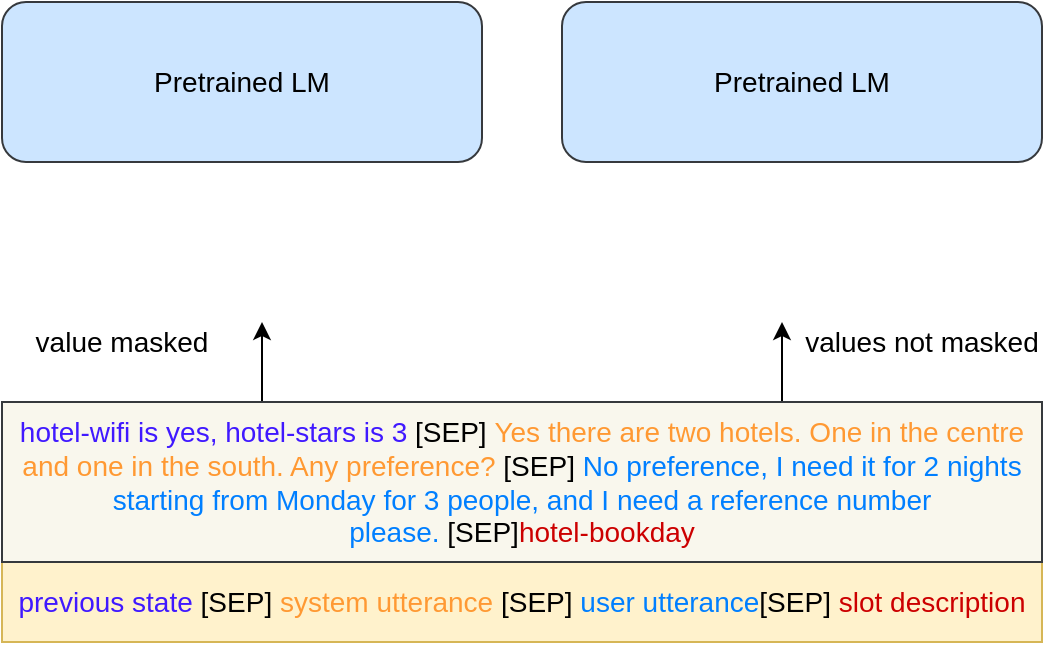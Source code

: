 <mxfile version="14.5.0" type="github">
  <diagram id="YdVSdoXOdbM1lgiWzokO" name="Page-1">
    <mxGraphModel dx="1422" dy="774" grid="1" gridSize="10" guides="1" tooltips="1" connect="1" arrows="1" fold="1" page="1" pageScale="1" pageWidth="827" pageHeight="1169" math="0" shadow="0">
      <root>
        <mxCell id="0" />
        <mxCell id="1" parent="0" />
        <mxCell id="6HzFiomqqAH-x-JUUY66-1" value="Pretrained LM" style="rounded=1;whiteSpace=wrap;html=1;fontSize=14;fillColor=#cce5ff;strokeColor=#36393d;" vertex="1" parent="1">
          <mxGeometry x="160" y="240" width="240" height="80" as="geometry" />
        </mxCell>
        <mxCell id="6HzFiomqqAH-x-JUUY66-2" value="&lt;span style=&quot;font-size: 14px;&quot;&gt;Pretrained LM&lt;/span&gt;" style="rounded=1;whiteSpace=wrap;html=1;fontSize=14;fillColor=#cce5ff;strokeColor=#36393d;" vertex="1" parent="1">
          <mxGeometry x="440" y="240" width="240" height="80" as="geometry" />
        </mxCell>
        <mxCell id="6HzFiomqqAH-x-JUUY66-6" value="&lt;font color=&quot;#4019ff&quot; style=&quot;font-size: 14px;&quot;&gt;previous state&lt;/font&gt;&lt;font color=&quot;#67ab9f&quot; style=&quot;font-size: 14px;&quot;&gt; &lt;/font&gt;[SEP] &lt;font color=&quot;#ff9933&quot; style=&quot;font-size: 14px;&quot;&gt;system utterance&lt;/font&gt; [SEP] &lt;font color=&quot;#007fff&quot; style=&quot;font-size: 14px;&quot;&gt;user utterance&lt;/font&gt;[SEP] &lt;font color=&quot;#cc0000&quot; style=&quot;font-size: 14px;&quot;&gt;slot description&lt;/font&gt;" style="text;html=1;strokeColor=#d6b656;fillColor=#fff2cc;align=center;verticalAlign=middle;whiteSpace=wrap;rounded=0;fontSize=14;" vertex="1" parent="1">
          <mxGeometry x="160" y="520" width="520" height="40" as="geometry" />
        </mxCell>
        <mxCell id="6HzFiomqqAH-x-JUUY66-8" style="edgeStyle=orthogonalEdgeStyle;rounded=0;orthogonalLoop=1;jettySize=auto;html=1;exitX=0.25;exitY=0;exitDx=0;exitDy=0;" edge="1" parent="1" source="6HzFiomqqAH-x-JUUY66-7">
          <mxGeometry relative="1" as="geometry">
            <mxPoint x="290" y="400" as="targetPoint" />
          </mxGeometry>
        </mxCell>
        <mxCell id="6HzFiomqqAH-x-JUUY66-9" style="edgeStyle=orthogonalEdgeStyle;rounded=0;orthogonalLoop=1;jettySize=auto;html=1;exitX=0.75;exitY=0;exitDx=0;exitDy=0;" edge="1" parent="1" source="6HzFiomqqAH-x-JUUY66-7">
          <mxGeometry relative="1" as="geometry">
            <mxPoint x="550" y="400" as="targetPoint" />
          </mxGeometry>
        </mxCell>
        <mxCell id="6HzFiomqqAH-x-JUUY66-7" value="&lt;font color=&quot;#4019ff&quot; style=&quot;font-size: 14px;&quot;&gt;hotel-wifi is yes, hotel-stars is 3&lt;/font&gt; [SEP]&amp;nbsp;&lt;font color=&quot;#ff9933&quot; style=&quot;font-size: 14px;&quot;&gt;Yes there are two hotels. One in the centre and one in the south. Any preference?&lt;/font&gt;&amp;nbsp;[SEP]&amp;nbsp;&lt;font color=&quot;#007fff&quot; style=&quot;font-size: 14px;&quot;&gt;No preference, I need it for&amp;nbsp;2&amp;nbsp;nights starting from&amp;nbsp;Monday&amp;nbsp;for&amp;nbsp;3&amp;nbsp;people, and I need a reference number please.&amp;nbsp;&lt;/font&gt;[SEP]&lt;font color=&quot;#cc0000&quot; style=&quot;font-size: 14px;&quot;&gt;hotel-bookday&lt;/font&gt;" style="text;align=center;verticalAlign=middle;whiteSpace=wrap;rounded=0;html=1;fontSize=14;fillColor=#f9f7ed;strokeColor=#36393d;" vertex="1" parent="1">
          <mxGeometry x="160" y="440" width="520" height="80" as="geometry" />
        </mxCell>
        <mxCell id="6HzFiomqqAH-x-JUUY66-10" value="value masked" style="text;html=1;strokeColor=none;fillColor=none;align=center;verticalAlign=middle;whiteSpace=wrap;rounded=0;fontSize=14;" vertex="1" parent="1">
          <mxGeometry x="160" y="400" width="120" height="20" as="geometry" />
        </mxCell>
        <mxCell id="6HzFiomqqAH-x-JUUY66-11" value="values not masked" style="text;html=1;strokeColor=none;fillColor=none;align=center;verticalAlign=middle;whiteSpace=wrap;rounded=0;fontSize=14;" vertex="1" parent="1">
          <mxGeometry x="560" y="400" width="120" height="20" as="geometry" />
        </mxCell>
      </root>
    </mxGraphModel>
  </diagram>
</mxfile>
